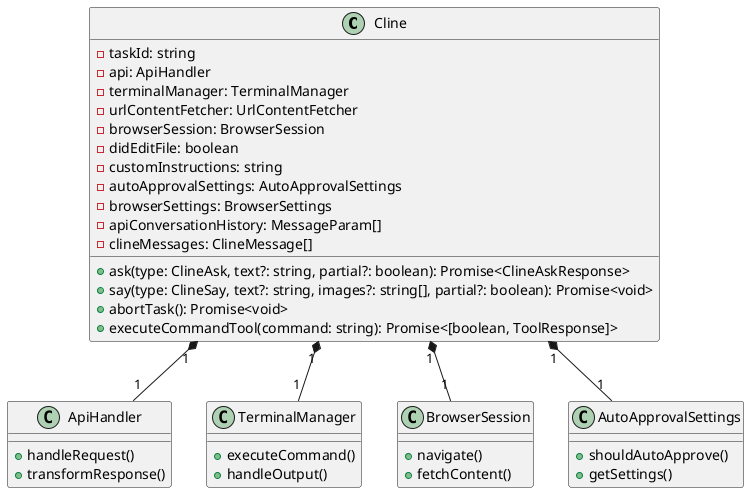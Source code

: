 @startuml

' Core Classes
class Cline {
  - taskId: string
  - api: ApiHandler
  - terminalManager: TerminalManager
  - urlContentFetcher: UrlContentFetcher
  - browserSession: BrowserSession
  - didEditFile: boolean
  - customInstructions: string
  - autoApprovalSettings: AutoApprovalSettings
  - browserSettings: BrowserSettings
  - apiConversationHistory: MessageParam[]
  - clineMessages: ClineMessage[]
  + ask(type: ClineAsk, text?: string, partial?: boolean): Promise<ClineAskResponse>
  + say(type: ClineSay, text?: string, images?: string[], partial?: boolean): Promise<void>
  + abortTask(): Promise<void>
  + executeCommandTool(command: string): Promise<[boolean, ToolResponse]>
}

class ApiHandler {
  + handleRequest()
  + transformResponse()
}

class TerminalManager {
  + executeCommand()
  + handleOutput()
}

class BrowserSession {
  + navigate()
  + fetchContent()
}

class AutoApprovalSettings {
  + shouldAutoApprove()
  + getSettings()
}

' Relationships
Cline "1" *-- "1" ApiHandler
Cline "1" *-- "1" TerminalManager
Cline "1" *-- "1" BrowserSession
Cline "1" *-- "1" AutoApprovalSettings

@enduml 